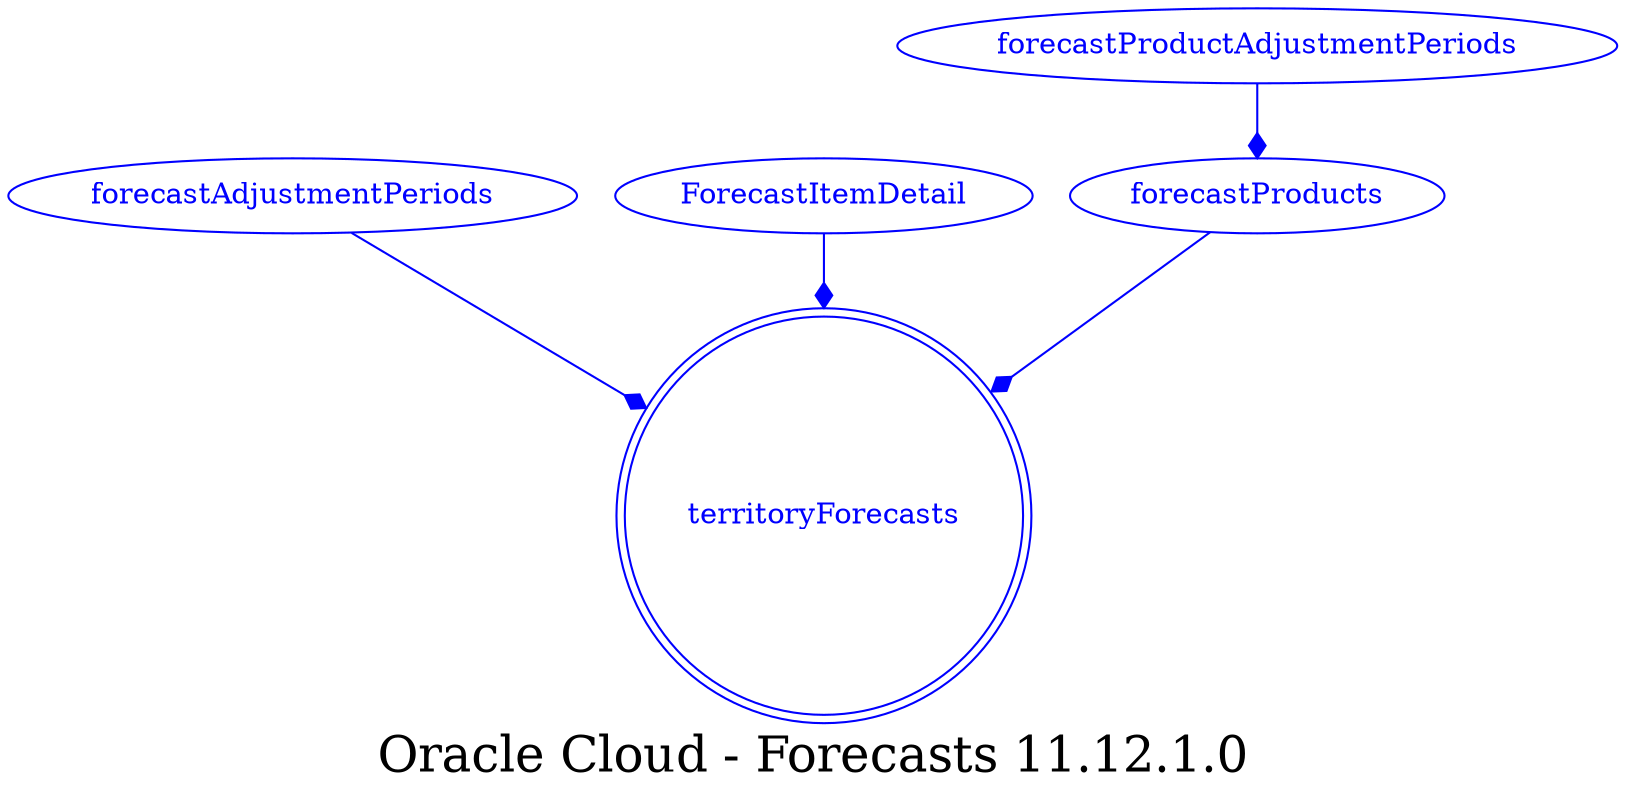 digraph LexiconGraph {
graph[label="Oracle Cloud - Forecasts 11.12.1.0", fontsize=24]
splines=true
"territoryForecasts" [color=blue, fontcolor=blue, shape=doublecircle]
"forecastAdjustmentPeriods" -> "territoryForecasts" [color=blue, fontcolor=blue, arrowhead=diamond, arrowtail=none]
"forecastAdjustmentPeriods" [color=blue, fontcolor=blue, shape=ellipse]
"ForecastItemDetail" -> "territoryForecasts" [color=blue, fontcolor=blue, arrowhead=diamond, arrowtail=none]
"ForecastItemDetail" [color=blue, fontcolor=blue, shape=ellipse]
"forecastProducts" -> "territoryForecasts" [color=blue, fontcolor=blue, arrowhead=diamond, arrowtail=none]
"forecastProducts" [color=blue, fontcolor=blue, shape=ellipse]
"forecastProductAdjustmentPeriods" -> "forecastProducts" [color=blue, fontcolor=blue, arrowhead=diamond, arrowtail=none]
"forecastProductAdjustmentPeriods" [color=blue, fontcolor=blue, shape=ellipse]
}
